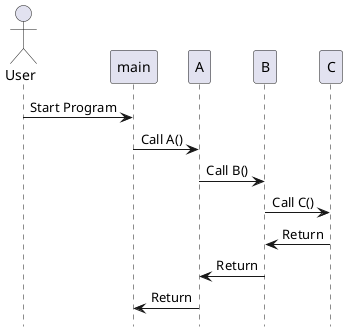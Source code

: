 @startuml
hide footbox
actor User
participant "main" as Main
participant "A" as FuncA
participant "B" as FuncB
participant "C" as FuncC

User -> Main: Start Program
Main -> FuncA: Call A()
FuncA -> FuncB: Call B()
FuncB -> FuncC: Call C()
FuncC -> FuncB: Return
FuncB -> FuncA: Return
FuncA -> Main: Return
@enduml